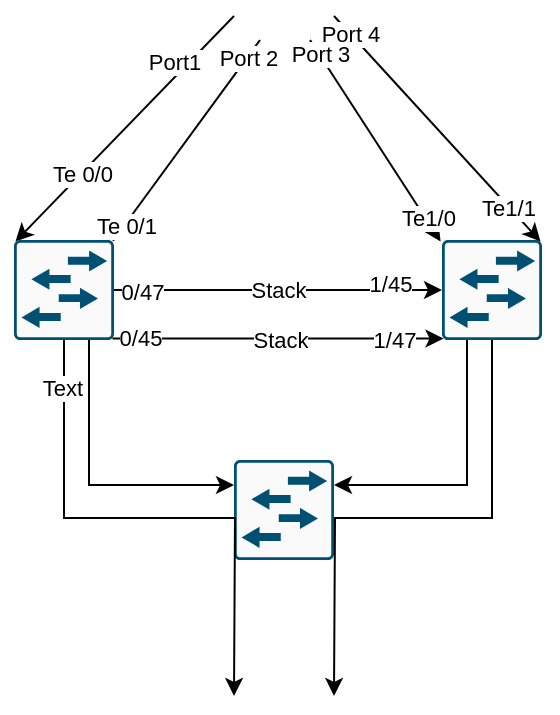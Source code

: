 <mxfile version="27.0.6">
  <diagram name="Side-1" id="EcpfBlRpPGGbIzdA--E7">
    <mxGraphModel dx="395" dy="345" grid="1" gridSize="10" guides="1" tooltips="1" connect="1" arrows="1" fold="1" page="1" pageScale="1" pageWidth="827" pageHeight="1169" math="0" shadow="0">
      <root>
        <mxCell id="0" />
        <mxCell id="1" parent="0" />
        <mxCell id="5JxM0j5yGuvOeoseSYfZ-1" style="rounded=0;orthogonalLoop=1;jettySize=auto;html=1;exitX=0;exitY=0.75;exitDx=0;exitDy=0;exitPerimeter=0;entryX=0.015;entryY=0.015;entryDx=0;entryDy=0;entryPerimeter=0;strokeColor=light-dark(#000000,#FF0606);" edge="1" parent="1" target="5JxM0j5yGuvOeoseSYfZ-4">
          <mxGeometry relative="1" as="geometry">
            <mxPoint x="400" y="170" as="sourcePoint" />
          </mxGeometry>
        </mxCell>
        <mxCell id="5JxM0j5yGuvOeoseSYfZ-2" value="Port1" style="edgeLabel;html=1;align=center;verticalAlign=middle;resizable=0;points=[];" vertex="1" connectable="0" parent="5JxM0j5yGuvOeoseSYfZ-1">
          <mxGeometry x="-0.665" relative="1" as="geometry">
            <mxPoint x="-12" y="4" as="offset" />
          </mxGeometry>
        </mxCell>
        <mxCell id="5JxM0j5yGuvOeoseSYfZ-3" value="Te 0/0" style="edgeLabel;html=1;align=center;verticalAlign=middle;resizable=0;points=[];" vertex="1" connectable="0" parent="5JxM0j5yGuvOeoseSYfZ-1">
          <mxGeometry x="0.392" relative="1" as="geometry">
            <mxPoint as="offset" />
          </mxGeometry>
        </mxCell>
        <mxCell id="5JxM0j5yGuvOeoseSYfZ-4" value="" style="sketch=0;points=[[0.015,0.015,0],[0.985,0.015,0],[0.985,0.985,0],[0.015,0.985,0],[0.25,0,0],[0.5,0,0],[0.75,0,0],[1,0.25,0],[1,0.5,0],[1,0.75,0],[0.75,1,0],[0.5,1,0],[0.25,1,0],[0,0.75,0],[0,0.5,0],[0,0.25,0]];verticalLabelPosition=bottom;html=1;verticalAlign=top;aspect=fixed;align=center;pointerEvents=1;shape=mxgraph.cisco19.rect;prIcon=l2_switch;fillColor=#FAFAFA;strokeColor=#005073;" vertex="1" parent="1">
          <mxGeometry x="290" y="282" width="50" height="50" as="geometry" />
        </mxCell>
        <mxCell id="5JxM0j5yGuvOeoseSYfZ-5" value="" style="sketch=0;points=[[0.015,0.015,0],[0.985,0.015,0],[0.985,0.985,0],[0.015,0.985,0],[0.25,0,0],[0.5,0,0],[0.75,0,0],[1,0.25,0],[1,0.5,0],[1,0.75,0],[0.75,1,0],[0.5,1,0],[0.25,1,0],[0,0.75,0],[0,0.5,0],[0,0.25,0]];verticalLabelPosition=bottom;html=1;verticalAlign=top;aspect=fixed;align=center;pointerEvents=1;shape=mxgraph.cisco19.rect;prIcon=l2_switch;fillColor=#FAFAFA;strokeColor=#005073;" vertex="1" parent="1">
          <mxGeometry x="504" y="282" width="50" height="50" as="geometry" />
        </mxCell>
        <mxCell id="5JxM0j5yGuvOeoseSYfZ-6" value="" style="sketch=0;points=[[0.015,0.015,0],[0.985,0.015,0],[0.985,0.985,0],[0.015,0.985,0],[0.25,0,0],[0.5,0,0],[0.75,0,0],[1,0.25,0],[1,0.5,0],[1,0.75,0],[0.75,1,0],[0.5,1,0],[0.25,1,0],[0,0.75,0],[0,0.5,0],[0,0.25,0]];verticalLabelPosition=bottom;html=1;verticalAlign=top;aspect=fixed;align=center;pointerEvents=1;shape=mxgraph.cisco19.rect;prIcon=l2_switch;fillColor=#FAFAFA;strokeColor=#005073;" vertex="1" parent="1">
          <mxGeometry x="400" y="392" width="50" height="50" as="geometry" />
        </mxCell>
        <mxCell id="5JxM0j5yGuvOeoseSYfZ-7" style="rounded=0;orthogonalLoop=1;jettySize=auto;html=1;exitX=0.25;exitY=1;exitDx=0;exitDy=0;exitPerimeter=0;entryX=0.985;entryY=0.015;entryDx=0;entryDy=0;entryPerimeter=0;strokeColor=light-dark(#000000,#FF0606);" edge="1" parent="1" target="5JxM0j5yGuvOeoseSYfZ-4">
          <mxGeometry relative="1" as="geometry">
            <mxPoint x="413" y="182" as="sourcePoint" />
          </mxGeometry>
        </mxCell>
        <mxCell id="5JxM0j5yGuvOeoseSYfZ-8" value="Port 2" style="edgeLabel;html=1;align=center;verticalAlign=middle;resizable=0;points=[];" vertex="1" connectable="0" parent="5JxM0j5yGuvOeoseSYfZ-7">
          <mxGeometry x="-0.833" relative="1" as="geometry">
            <mxPoint as="offset" />
          </mxGeometry>
        </mxCell>
        <mxCell id="5JxM0j5yGuvOeoseSYfZ-9" value="Te 0/1" style="edgeLabel;html=1;align=center;verticalAlign=middle;resizable=0;points=[];" vertex="1" connectable="0" parent="5JxM0j5yGuvOeoseSYfZ-7">
          <mxGeometry x="0.833" relative="1" as="geometry">
            <mxPoint as="offset" />
          </mxGeometry>
        </mxCell>
        <mxCell id="5JxM0j5yGuvOeoseSYfZ-10" style="rounded=0;orthogonalLoop=1;jettySize=auto;html=1;entryX=0.985;entryY=0.015;entryDx=0;entryDy=0;entryPerimeter=0;strokeColor=light-dark(#000000,#33FF33);exitX=1;exitY=0.75;exitDx=0;exitDy=0;exitPerimeter=0;" edge="1" parent="1" target="5JxM0j5yGuvOeoseSYfZ-5">
          <mxGeometry relative="1" as="geometry">
            <mxPoint x="450" y="170" as="sourcePoint" />
          </mxGeometry>
        </mxCell>
        <mxCell id="5JxM0j5yGuvOeoseSYfZ-11" value="Port 4" style="edgeLabel;html=1;align=center;verticalAlign=middle;resizable=0;points=[];" vertex="1" connectable="0" parent="5JxM0j5yGuvOeoseSYfZ-10">
          <mxGeometry x="-0.852" relative="1" as="geometry">
            <mxPoint as="offset" />
          </mxGeometry>
        </mxCell>
        <mxCell id="5JxM0j5yGuvOeoseSYfZ-12" value="Te1/1" style="edgeLabel;html=1;align=center;verticalAlign=middle;resizable=0;points=[];" vertex="1" connectable="0" parent="5JxM0j5yGuvOeoseSYfZ-10">
          <mxGeometry x="0.689" y="-1" relative="1" as="geometry">
            <mxPoint as="offset" />
          </mxGeometry>
        </mxCell>
        <mxCell id="5JxM0j5yGuvOeoseSYfZ-13" style="rounded=0;orthogonalLoop=1;jettySize=auto;html=1;exitX=0.75;exitY=1;exitDx=0;exitDy=0;exitPerimeter=0;entryX=0.015;entryY=0.015;entryDx=0;entryDy=0;entryPerimeter=0;strokeColor=light-dark(#000000,#33FF33);" edge="1" parent="1">
          <mxGeometry relative="1" as="geometry">
            <mxPoint x="438" y="182" as="sourcePoint" />
            <mxPoint x="503.3" y="282.75" as="targetPoint" />
          </mxGeometry>
        </mxCell>
        <mxCell id="5JxM0j5yGuvOeoseSYfZ-14" value="Port 3" style="edgeLabel;html=1;align=center;verticalAlign=middle;resizable=0;points=[];" vertex="1" connectable="0" parent="5JxM0j5yGuvOeoseSYfZ-13">
          <mxGeometry x="-0.869" relative="1" as="geometry">
            <mxPoint as="offset" />
          </mxGeometry>
        </mxCell>
        <mxCell id="5JxM0j5yGuvOeoseSYfZ-15" value="Te1/0" style="edgeLabel;html=1;align=center;verticalAlign=middle;resizable=0;points=[];" vertex="1" connectable="0" parent="5JxM0j5yGuvOeoseSYfZ-13">
          <mxGeometry x="0.785" y="1" relative="1" as="geometry">
            <mxPoint as="offset" />
          </mxGeometry>
        </mxCell>
        <mxCell id="5JxM0j5yGuvOeoseSYfZ-16" style="edgeStyle=orthogonalEdgeStyle;rounded=0;orthogonalLoop=1;jettySize=auto;html=1;exitX=0.75;exitY=1;exitDx=0;exitDy=0;exitPerimeter=0;entryX=0;entryY=0.25;entryDx=0;entryDy=0;entryPerimeter=0;strokeColor=light-dark(#000000,#FF0808);" edge="1" parent="1" source="5JxM0j5yGuvOeoseSYfZ-4" target="5JxM0j5yGuvOeoseSYfZ-6">
          <mxGeometry relative="1" as="geometry" />
        </mxCell>
        <mxCell id="5JxM0j5yGuvOeoseSYfZ-17" style="edgeStyle=orthogonalEdgeStyle;rounded=0;orthogonalLoop=1;jettySize=auto;html=1;exitX=0.25;exitY=1;exitDx=0;exitDy=0;exitPerimeter=0;entryX=1;entryY=0.25;entryDx=0;entryDy=0;entryPerimeter=0;strokeColor=light-dark(#000000,#66FF66);" edge="1" parent="1" source="5JxM0j5yGuvOeoseSYfZ-5" target="5JxM0j5yGuvOeoseSYfZ-6">
          <mxGeometry relative="1" as="geometry" />
        </mxCell>
        <mxCell id="5JxM0j5yGuvOeoseSYfZ-18" style="edgeStyle=orthogonalEdgeStyle;rounded=0;orthogonalLoop=1;jettySize=auto;html=1;exitX=0.5;exitY=1;exitDx=0;exitDy=0;exitPerimeter=0;entryX=1;entryY=0.25;entryDx=0;entryDy=0;entryPerimeter=0;strokeColor=light-dark(#000000,#66FF66);" edge="1" parent="1" source="5JxM0j5yGuvOeoseSYfZ-5">
          <mxGeometry relative="1" as="geometry">
            <mxPoint x="450" y="510" as="targetPoint" />
          </mxGeometry>
        </mxCell>
        <mxCell id="5JxM0j5yGuvOeoseSYfZ-19" style="edgeStyle=orthogonalEdgeStyle;rounded=0;orthogonalLoop=1;jettySize=auto;html=1;exitX=0.5;exitY=1;exitDx=0;exitDy=0;exitPerimeter=0;entryX=0;entryY=0.25;entryDx=0;entryDy=0;entryPerimeter=0;strokeColor=light-dark(#000000,#FF0808);" edge="1" parent="1" source="5JxM0j5yGuvOeoseSYfZ-4">
          <mxGeometry relative="1" as="geometry">
            <mxPoint x="400" y="510" as="targetPoint" />
          </mxGeometry>
        </mxCell>
        <mxCell id="5JxM0j5yGuvOeoseSYfZ-20" value="Text" style="edgeLabel;html=1;align=center;verticalAlign=middle;resizable=0;points=[];" vertex="1" connectable="0" parent="5JxM0j5yGuvOeoseSYfZ-19">
          <mxGeometry x="-0.819" y="-1" relative="1" as="geometry">
            <mxPoint as="offset" />
          </mxGeometry>
        </mxCell>
        <mxCell id="5JxM0j5yGuvOeoseSYfZ-21" value="Stack" style="rounded=0;orthogonalLoop=1;jettySize=auto;html=1;entryX=0;entryY=0.5;entryDx=0;entryDy=0;entryPerimeter=0;strokeColor=light-dark(#000000,#A680B8);" edge="1" parent="1" source="5JxM0j5yGuvOeoseSYfZ-4" target="5JxM0j5yGuvOeoseSYfZ-5">
          <mxGeometry relative="1" as="geometry" />
        </mxCell>
        <mxCell id="5JxM0j5yGuvOeoseSYfZ-22" value="1/45" style="edgeLabel;html=1;align=center;verticalAlign=middle;resizable=0;points=[];" vertex="1" connectable="0" parent="5JxM0j5yGuvOeoseSYfZ-21">
          <mxGeometry x="0.679" y="3" relative="1" as="geometry">
            <mxPoint as="offset" />
          </mxGeometry>
        </mxCell>
        <mxCell id="5JxM0j5yGuvOeoseSYfZ-23" value="0/47" style="edgeLabel;html=1;align=center;verticalAlign=middle;resizable=0;points=[];" vertex="1" connectable="0" parent="5JxM0j5yGuvOeoseSYfZ-21">
          <mxGeometry x="-0.827" y="-1" relative="1" as="geometry">
            <mxPoint as="offset" />
          </mxGeometry>
        </mxCell>
        <mxCell id="5JxM0j5yGuvOeoseSYfZ-24" style="rounded=0;orthogonalLoop=1;jettySize=auto;html=1;exitX=0.985;exitY=0.985;exitDx=0;exitDy=0;exitPerimeter=0;entryX=0.015;entryY=0.985;entryDx=0;entryDy=0;entryPerimeter=0;strokeColor=light-dark(#000000,#A680B8);" edge="1" parent="1" source="5JxM0j5yGuvOeoseSYfZ-4" target="5JxM0j5yGuvOeoseSYfZ-5">
          <mxGeometry relative="1" as="geometry" />
        </mxCell>
        <mxCell id="5JxM0j5yGuvOeoseSYfZ-25" value="Stack" style="edgeLabel;html=1;align=center;verticalAlign=middle;resizable=0;points=[];" vertex="1" connectable="0" parent="5JxM0j5yGuvOeoseSYfZ-24">
          <mxGeometry x="0.005" relative="1" as="geometry">
            <mxPoint as="offset" />
          </mxGeometry>
        </mxCell>
        <mxCell id="5JxM0j5yGuvOeoseSYfZ-26" value="0/45" style="edgeLabel;html=1;align=center;verticalAlign=middle;resizable=0;points=[];" vertex="1" connectable="0" parent="5JxM0j5yGuvOeoseSYfZ-24">
          <mxGeometry x="-0.834" y="1" relative="1" as="geometry">
            <mxPoint as="offset" />
          </mxGeometry>
        </mxCell>
        <mxCell id="5JxM0j5yGuvOeoseSYfZ-27" value="1/47" style="edgeLabel;html=1;align=center;verticalAlign=middle;resizable=0;points=[];" vertex="1" connectable="0" parent="5JxM0j5yGuvOeoseSYfZ-24">
          <mxGeometry x="0.695" relative="1" as="geometry">
            <mxPoint as="offset" />
          </mxGeometry>
        </mxCell>
      </root>
    </mxGraphModel>
  </diagram>
</mxfile>
